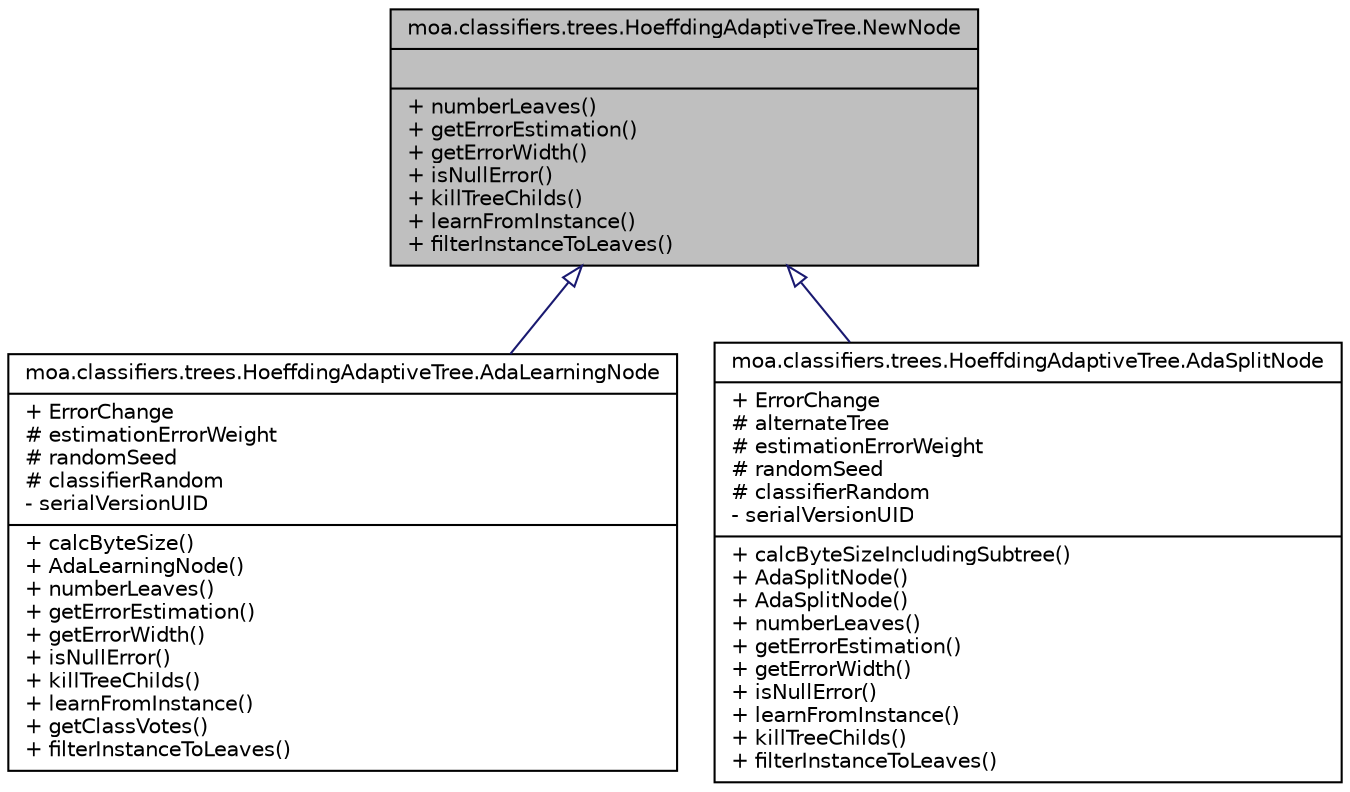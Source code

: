 digraph G
{
  edge [fontname="Helvetica",fontsize="10",labelfontname="Helvetica",labelfontsize="10"];
  node [fontname="Helvetica",fontsize="10",shape=record];
  Node1 [label="{moa.classifiers.trees.HoeffdingAdaptiveTree.NewNode\n||+ numberLeaves()\l+ getErrorEstimation()\l+ getErrorWidth()\l+ isNullError()\l+ killTreeChilds()\l+ learnFromInstance()\l+ filterInstanceToLeaves()\l}",height=0.2,width=0.4,color="black", fillcolor="grey75", style="filled" fontcolor="black"];
  Node1 -> Node2 [dir=back,color="midnightblue",fontsize="10",style="solid",arrowtail="empty",fontname="Helvetica"];
  Node2 [label="{moa.classifiers.trees.HoeffdingAdaptiveTree.AdaLearningNode\n|+ ErrorChange\l# estimationErrorWeight\l# randomSeed\l# classifierRandom\l- serialVersionUID\l|+ calcByteSize()\l+ AdaLearningNode()\l+ numberLeaves()\l+ getErrorEstimation()\l+ getErrorWidth()\l+ isNullError()\l+ killTreeChilds()\l+ learnFromInstance()\l+ getClassVotes()\l+ filterInstanceToLeaves()\l}",height=0.2,width=0.4,color="black", fillcolor="white", style="filled",URL="$classmoa_1_1classifiers_1_1trees_1_1HoeffdingAdaptiveTree_1_1AdaLearningNode.html"];
  Node1 -> Node3 [dir=back,color="midnightblue",fontsize="10",style="solid",arrowtail="empty",fontname="Helvetica"];
  Node3 [label="{moa.classifiers.trees.HoeffdingAdaptiveTree.AdaSplitNode\n|+ ErrorChange\l# alternateTree\l# estimationErrorWeight\l# randomSeed\l# classifierRandom\l- serialVersionUID\l|+ calcByteSizeIncludingSubtree()\l+ AdaSplitNode()\l+ AdaSplitNode()\l+ numberLeaves()\l+ getErrorEstimation()\l+ getErrorWidth()\l+ isNullError()\l+ learnFromInstance()\l+ killTreeChilds()\l+ filterInstanceToLeaves()\l}",height=0.2,width=0.4,color="black", fillcolor="white", style="filled",URL="$classmoa_1_1classifiers_1_1trees_1_1HoeffdingAdaptiveTree_1_1AdaSplitNode.html"];
}
